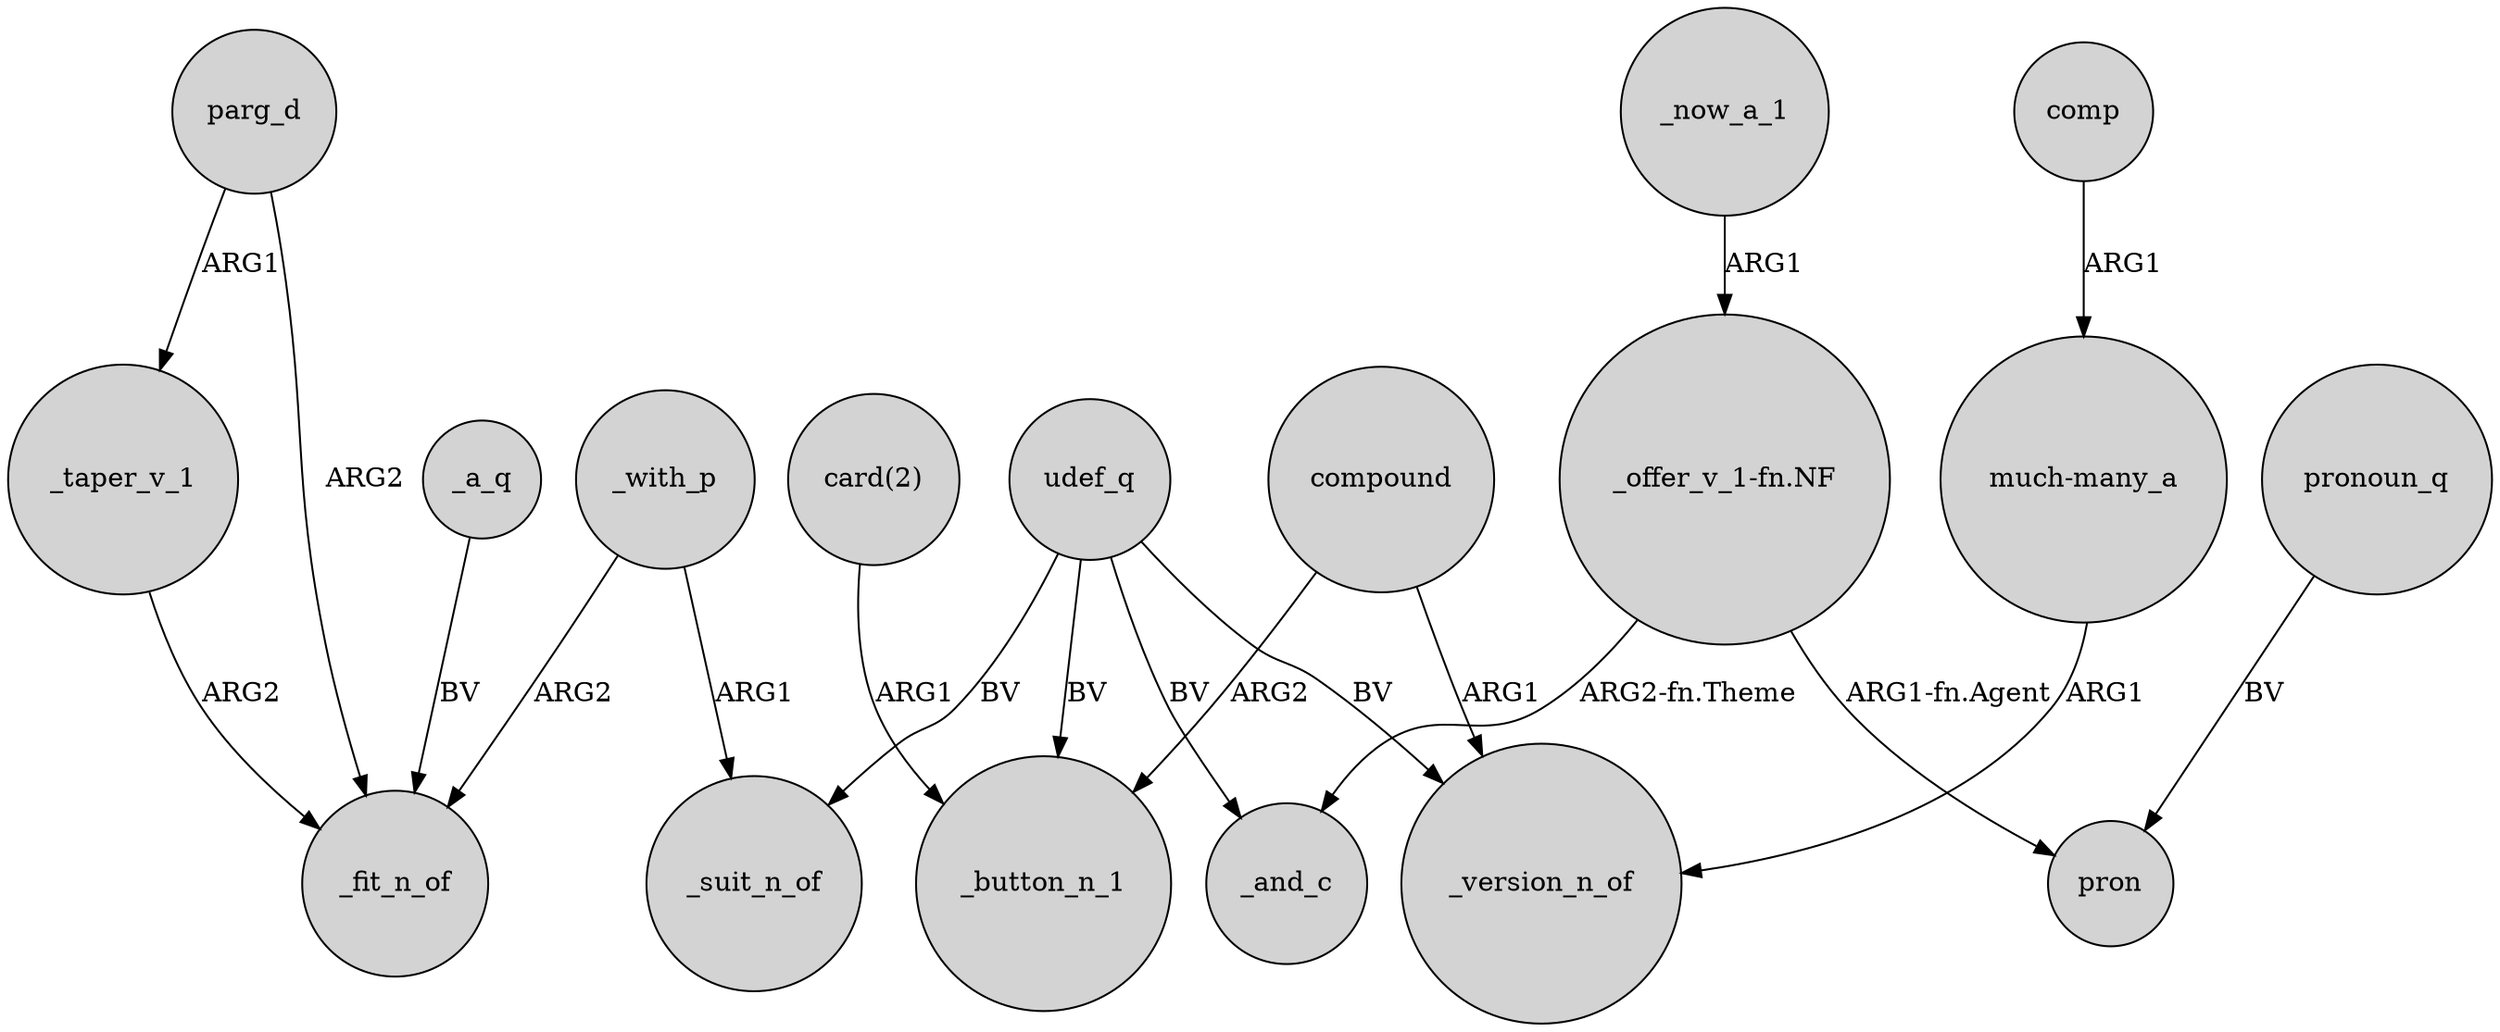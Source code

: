 digraph {
	node [shape=circle style=filled]
	"_offer_v_1-fn.NF" -> _and_c [label="ARG2-fn.Theme"]
	parg_d -> _taper_v_1 [label=ARG1]
	udef_q -> _suit_n_of [label=BV]
	_with_p -> _fit_n_of [label=ARG2]
	"card(2)" -> _button_n_1 [label=ARG1]
	_with_p -> _suit_n_of [label=ARG1]
	compound -> _version_n_of [label=ARG1]
	udef_q -> _version_n_of [label=BV]
	pronoun_q -> pron [label=BV]
	comp -> "much-many_a" [label=ARG1]
	_a_q -> _fit_n_of [label=BV]
	_taper_v_1 -> _fit_n_of [label=ARG2]
	_now_a_1 -> "_offer_v_1-fn.NF" [label=ARG1]
	"much-many_a" -> _version_n_of [label=ARG1]
	udef_q -> _button_n_1 [label=BV]
	parg_d -> _fit_n_of [label=ARG2]
	compound -> _button_n_1 [label=ARG2]
	udef_q -> _and_c [label=BV]
	"_offer_v_1-fn.NF" -> pron [label="ARG1-fn.Agent"]
}
